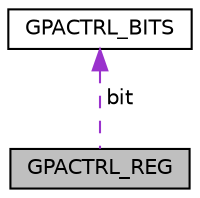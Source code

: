 digraph "GPACTRL_REG"
{
  edge [fontname="Helvetica",fontsize="10",labelfontname="Helvetica",labelfontsize="10"];
  node [fontname="Helvetica",fontsize="10",shape=record];
  Node1 [label="GPACTRL_REG",height=0.2,width=0.4,color="black", fillcolor="grey75", style="filled", fontcolor="black"];
  Node2 -> Node1 [dir="back",color="darkorchid3",fontsize="10",style="dashed",label=" bit" ,fontname="Helvetica"];
  Node2 [label="GPACTRL_BITS",height=0.2,width=0.4,color="black", fillcolor="white", style="filled",URL="$struct_g_p_a_c_t_r_l___b_i_t_s.html"];
}
